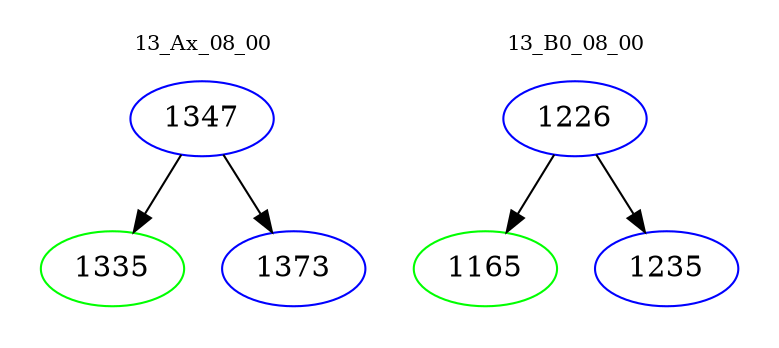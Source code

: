 digraph{
subgraph cluster_0 {
color = white
label = "13_Ax_08_00";
fontsize=10;
T0_1347 [label="1347", color="blue"]
T0_1347 -> T0_1335 [color="black"]
T0_1335 [label="1335", color="green"]
T0_1347 -> T0_1373 [color="black"]
T0_1373 [label="1373", color="blue"]
}
subgraph cluster_1 {
color = white
label = "13_B0_08_00";
fontsize=10;
T1_1226 [label="1226", color="blue"]
T1_1226 -> T1_1165 [color="black"]
T1_1165 [label="1165", color="green"]
T1_1226 -> T1_1235 [color="black"]
T1_1235 [label="1235", color="blue"]
}
}

